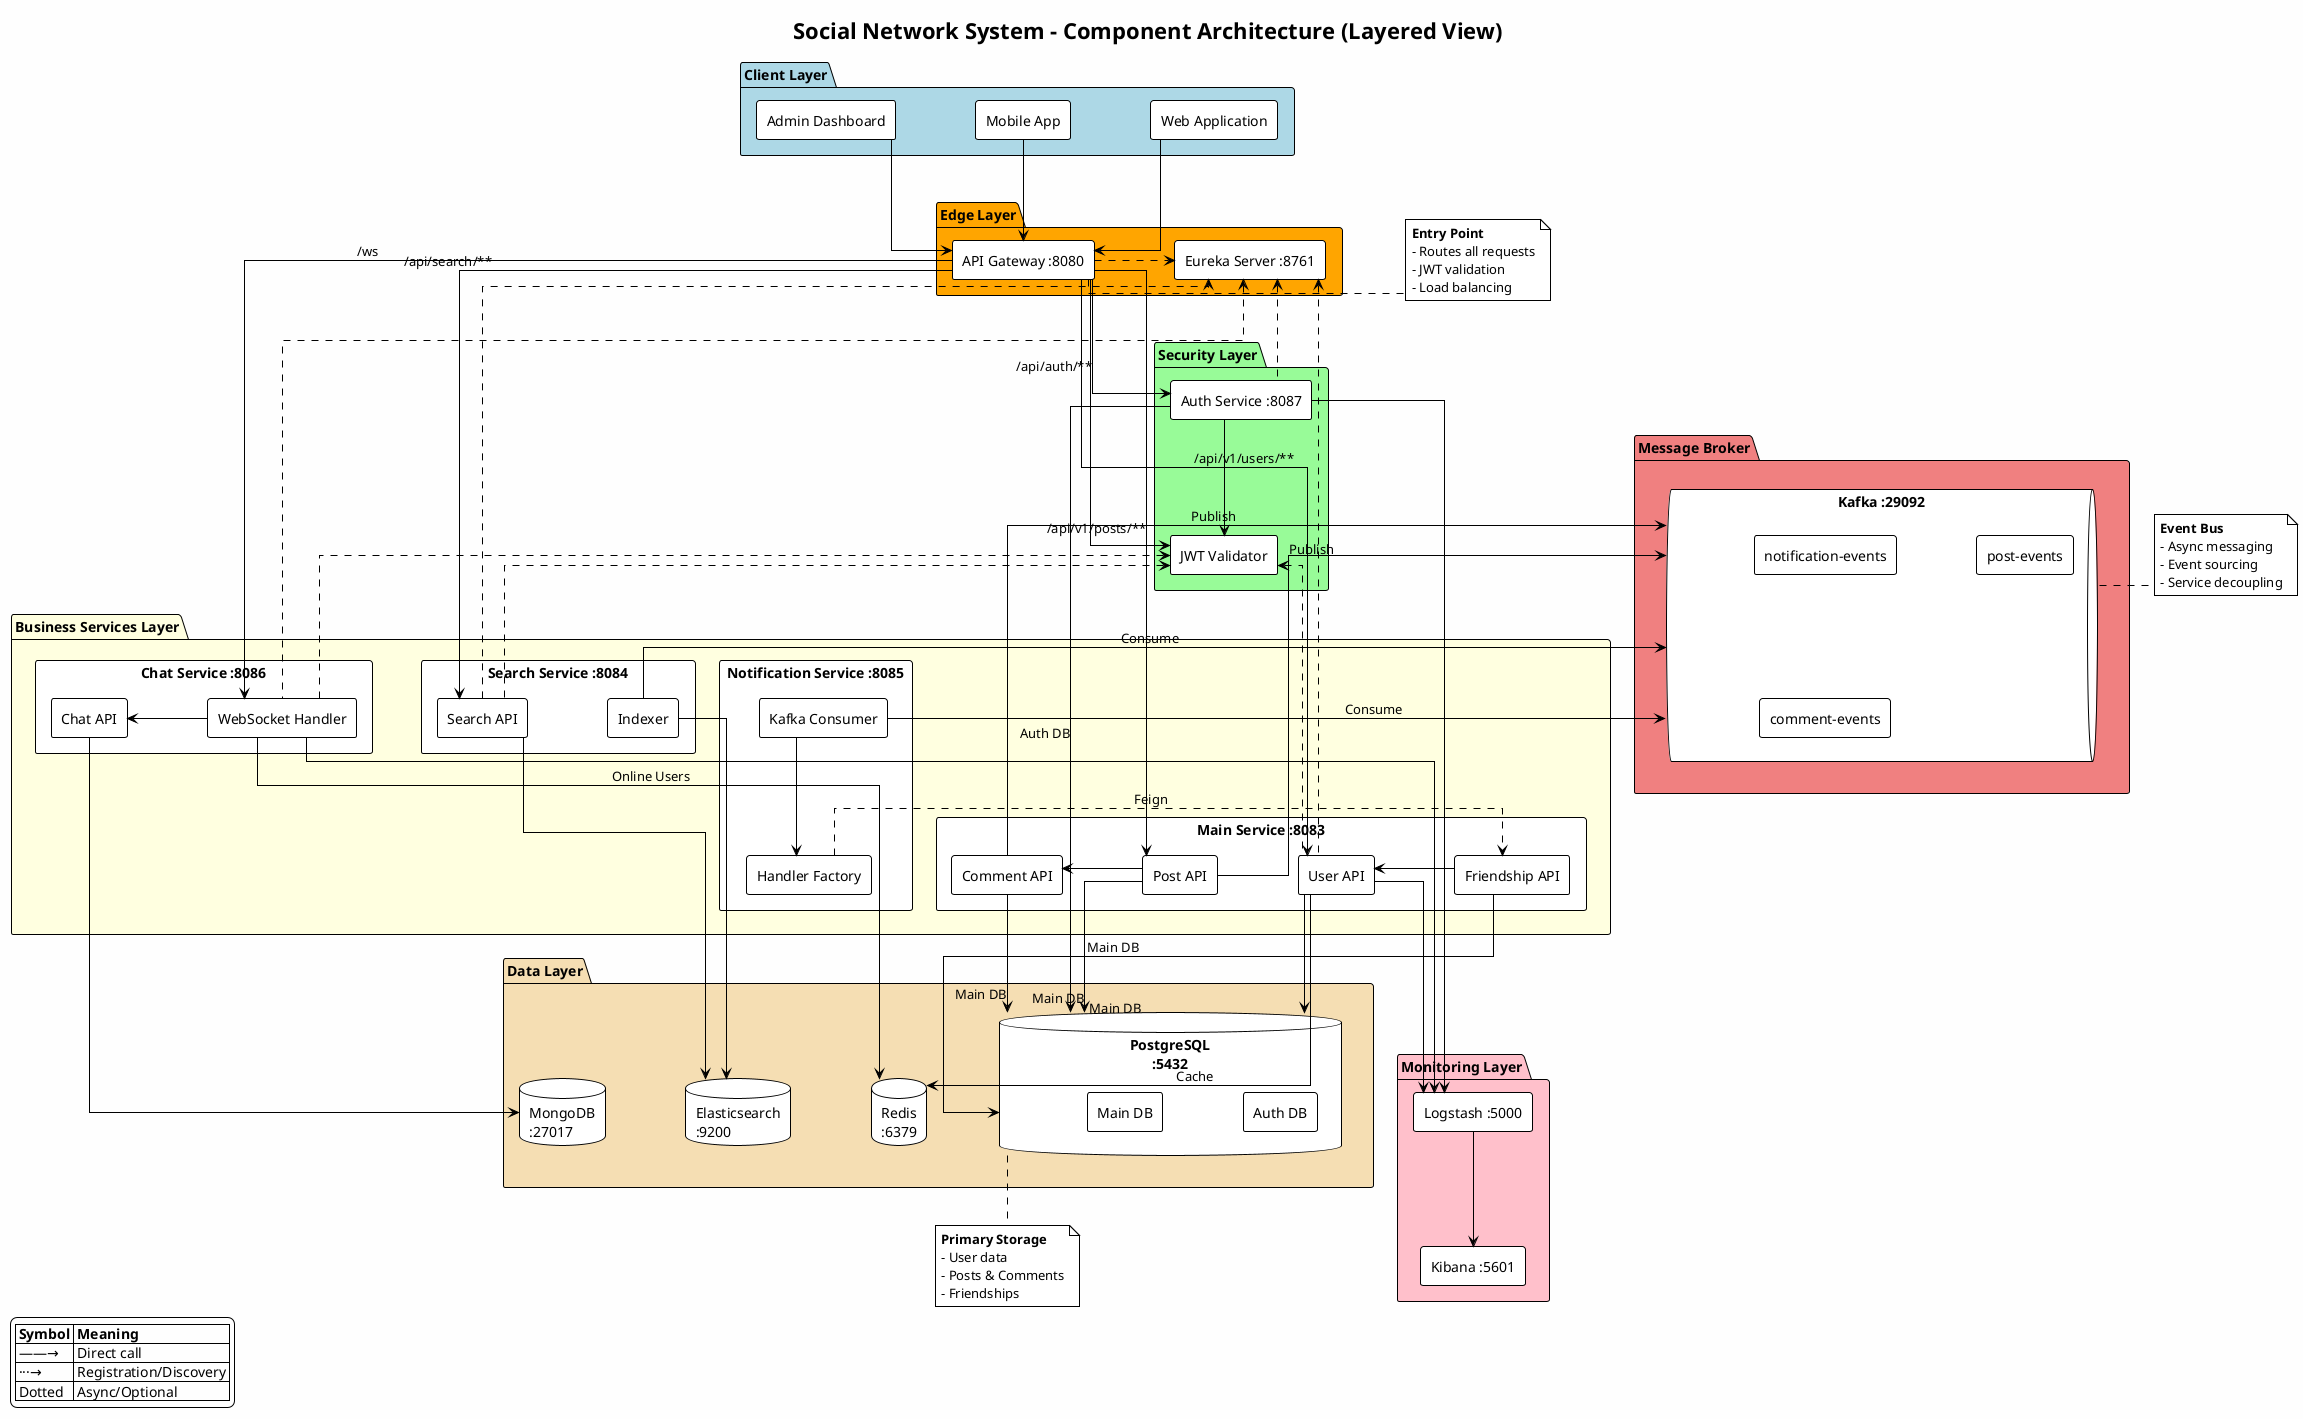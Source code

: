 @startuml system-components
!theme plain

skinparam {
    componentStyle rectangle
    backgroundColor #FEFEFE
    shadowing false
    linetype ortho
    nodesep 80
    ranksep 80
}

title Social Network System - Component Architecture (Layered View)

' Top to bottom layout for cleaner layers
top to bottom direction

' ===== LAYER 1: CLIENT LAYER =====
package "Client Layer" #LightBlue {
    [Web Application] as Web
    [Mobile App] as Mobile
    [Admin Dashboard] as Admin
}

' ===== LAYER 2: EDGE LAYER =====
package "Edge Layer" #Orange {
    [API Gateway :8080] as Gateway
    [Eureka Server :8761] as Eureka
}

' ===== LAYER 3: SECURITY LAYER =====
package "Security Layer" #PaleGreen {
    [Auth Service :8087] as Auth
    [JWT Validator] as JWTValidator
}

' ===== LAYER 4: BUSINESS SERVICES =====
package "Business Services Layer" #LightYellow {

    rectangle "Main Service :8083" {
        component [User API] as UserAPI
        component [Post API] as PostAPI
        component [Comment API] as CommentAPI
        component [Friendship API] as FriendAPI
    }

    rectangle "Chat Service :8086" {
        component [WebSocket Handler] as WSHandler
        component [Chat API] as ChatAPI
    }

    rectangle "Notification Service :8085" {
        component [Kafka Consumer] as KafkaConsumer
        component [Handler Factory] as HandlerFactory
    }

    rectangle "Search Service :8084" {
        component [Search API] as SearchAPI
        component [Indexer] as Indexer
    }
}

' ===== LAYER 5: DATA LAYER =====
package "Data Layer" #Wheat {
    database "PostgreSQL\n:5432" as Postgres {
        [Auth DB]
        [Main DB]
    }
    database "MongoDB\n:27017" as Mongo
    database "Elasticsearch\n:9200" as ElasticDB
    database "Redis\n:6379" as Redis
}

' ===== LAYER 6: MESSAGE BROKER =====
package "Message Broker" #LightCoral {
    queue "Kafka :29092" as Kafka {
        [notification-events]
        [post-events]
        [comment-events]
    }
}

' ===== LAYER 7: MONITORING =====
package "Monitoring Layer" #Pink {
    [Logstash :5000] as Logstash
    [Kibana :5601] as Kibana
}

' ========== CONNECTIONS ==========

' Client → Gateway
Web -down-> Gateway
Mobile -down-> Gateway
Admin -down-> Gateway

' Gateway → Services
Gateway -down-> Auth : /api/auth/**
Gateway -down-> UserAPI : /api/v1/users/**
Gateway -down-> PostAPI : /api/v1/posts/**
Gateway -down-> WSHandler : /ws
Gateway -down-> SearchAPI : /api/search/**

' Service Discovery
Gateway .right.> Eureka
Auth .up.> Eureka
UserAPI .up.> Eureka
WSHandler .up.> Eureka
SearchAPI .up.> Eureka

' Auth validation
Gateway -right-> JWTValidator
UserAPI .up.> JWTValidator
WSHandler .up.> JWTValidator
SearchAPI .up.> JWTValidator

Auth -down-> JWTValidator

' Business logic connections
PostAPI -right-> CommentAPI
FriendAPI -left-> UserAPI
WSHandler -left-> ChatAPI

' Data Layer connections
Auth -down-> Postgres : Auth DB
UserAPI -down-> Postgres : Main DB
PostAPI -down-> Postgres : Main DB
CommentAPI -down-> Postgres : Main DB
FriendAPI -down-> Postgres : Main DB

ChatAPI -down-> Mongo
WSHandler -down-> Redis : Online Users
UserAPI -down-> Redis : Cache

SearchAPI -down-> ElasticDB
Indexer -down-> ElasticDB

' Kafka connections
PostAPI -down-> Kafka : Publish
CommentAPI -down-> Kafka : Publish
KafkaConsumer -up-> Kafka : Consume
Indexer -up-> Kafka : Consume

KafkaConsumer -down-> HandlerFactory

' Inter-service (Feign)
HandlerFactory .right.> FriendAPI : Feign

' Logging (selected services only for clarity)
Auth -down-> Logstash
UserAPI -down-> Logstash
WSHandler -down-> Logstash
Logstash -down-> Kibana

note right of Gateway
  **Entry Point**
  - Routes all requests
  - JWT validation
  - Load balancing
end note

note right of Kafka
  **Event Bus**
  - Async messaging
  - Event sourcing
  - Service decoupling
end note

note bottom of Postgres
  **Primary Storage**
  - User data
  - Posts & Comments
  - Friendships
end note

legend bottom left
  |= Symbol |= Meaning |
  | ——→ | Direct call |
  | ···→ | Registration/Discovery |
  | Dotted | Async/Optional |
endlegend

@enduml
